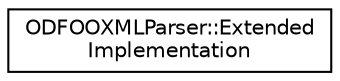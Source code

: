 digraph "类继承关系图"
{
  edge [fontname="Helvetica",fontsize="10",labelfontname="Helvetica",labelfontsize="10"];
  node [fontname="Helvetica",fontsize="10",shape=record];
  rankdir="LR";
  Node0 [label="ODFOOXMLParser::Extended\lImplementation",height=0.2,width=0.4,color="black", fillcolor="white", style="filled",URL="$struct_o_d_f_o_o_x_m_l_parser_1_1_extended_implementation.html"];
}

